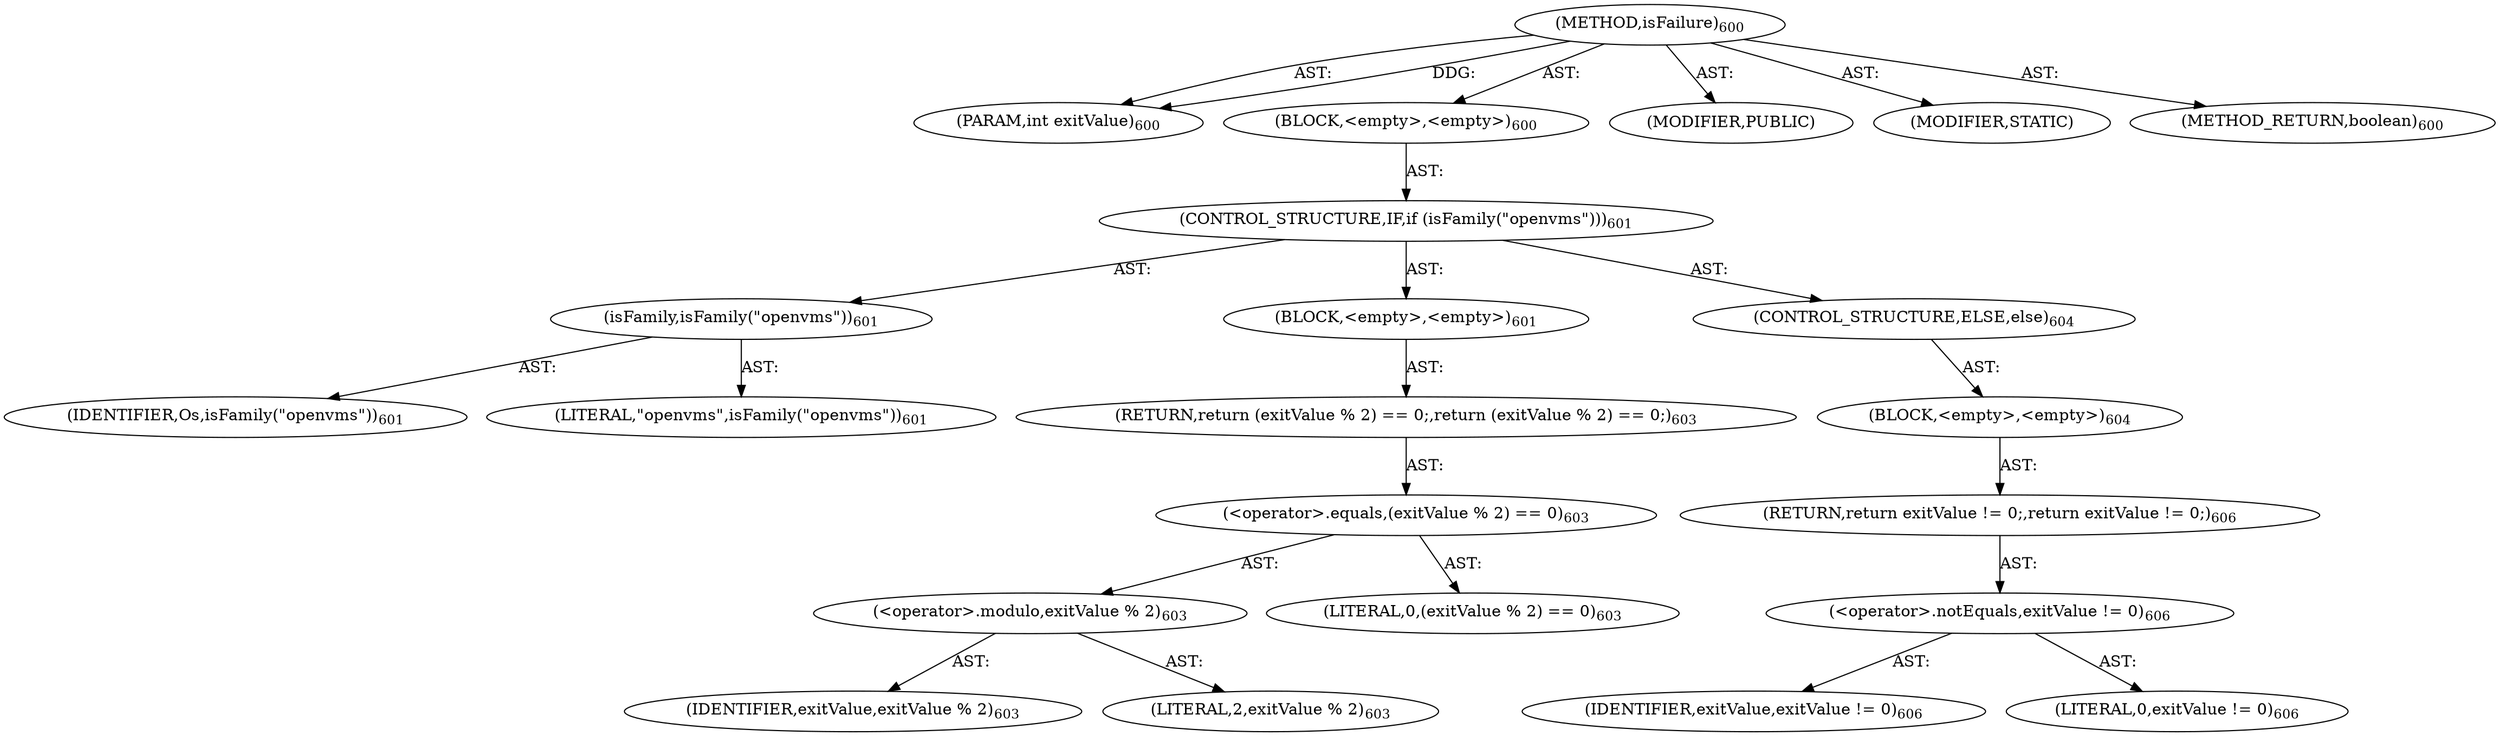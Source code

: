 digraph "isFailure" {  
"111669149718" [label = <(METHOD,isFailure)<SUB>600</SUB>> ]
"115964117048" [label = <(PARAM,int exitValue)<SUB>600</SUB>> ]
"25769803854" [label = <(BLOCK,&lt;empty&gt;,&lt;empty&gt;)<SUB>600</SUB>> ]
"47244640307" [label = <(CONTROL_STRUCTURE,IF,if (isFamily(&quot;openvms&quot;)))<SUB>601</SUB>> ]
"30064771309" [label = <(isFamily,isFamily(&quot;openvms&quot;))<SUB>601</SUB>> ]
"68719476937" [label = <(IDENTIFIER,Os,isFamily(&quot;openvms&quot;))<SUB>601</SUB>> ]
"90194313282" [label = <(LITERAL,&quot;openvms&quot;,isFamily(&quot;openvms&quot;))<SUB>601</SUB>> ]
"25769803855" [label = <(BLOCK,&lt;empty&gt;,&lt;empty&gt;)<SUB>601</SUB>> ]
"146028888083" [label = <(RETURN,return (exitValue % 2) == 0;,return (exitValue % 2) == 0;)<SUB>603</SUB>> ]
"30064771310" [label = <(&lt;operator&gt;.equals,(exitValue % 2) == 0)<SUB>603</SUB>> ]
"30064771311" [label = <(&lt;operator&gt;.modulo,exitValue % 2)<SUB>603</SUB>> ]
"68719476938" [label = <(IDENTIFIER,exitValue,exitValue % 2)<SUB>603</SUB>> ]
"90194313283" [label = <(LITERAL,2,exitValue % 2)<SUB>603</SUB>> ]
"90194313284" [label = <(LITERAL,0,(exitValue % 2) == 0)<SUB>603</SUB>> ]
"47244640308" [label = <(CONTROL_STRUCTURE,ELSE,else)<SUB>604</SUB>> ]
"25769803856" [label = <(BLOCK,&lt;empty&gt;,&lt;empty&gt;)<SUB>604</SUB>> ]
"146028888084" [label = <(RETURN,return exitValue != 0;,return exitValue != 0;)<SUB>606</SUB>> ]
"30064771312" [label = <(&lt;operator&gt;.notEquals,exitValue != 0)<SUB>606</SUB>> ]
"68719476939" [label = <(IDENTIFIER,exitValue,exitValue != 0)<SUB>606</SUB>> ]
"90194313285" [label = <(LITERAL,0,exitValue != 0)<SUB>606</SUB>> ]
"133143986242" [label = <(MODIFIER,PUBLIC)> ]
"133143986243" [label = <(MODIFIER,STATIC)> ]
"128849018902" [label = <(METHOD_RETURN,boolean)<SUB>600</SUB>> ]
  "111669149718" -> "115964117048"  [ label = "AST: "] 
  "111669149718" -> "25769803854"  [ label = "AST: "] 
  "111669149718" -> "133143986242"  [ label = "AST: "] 
  "111669149718" -> "133143986243"  [ label = "AST: "] 
  "111669149718" -> "128849018902"  [ label = "AST: "] 
  "25769803854" -> "47244640307"  [ label = "AST: "] 
  "47244640307" -> "30064771309"  [ label = "AST: "] 
  "47244640307" -> "25769803855"  [ label = "AST: "] 
  "47244640307" -> "47244640308"  [ label = "AST: "] 
  "30064771309" -> "68719476937"  [ label = "AST: "] 
  "30064771309" -> "90194313282"  [ label = "AST: "] 
  "25769803855" -> "146028888083"  [ label = "AST: "] 
  "146028888083" -> "30064771310"  [ label = "AST: "] 
  "30064771310" -> "30064771311"  [ label = "AST: "] 
  "30064771310" -> "90194313284"  [ label = "AST: "] 
  "30064771311" -> "68719476938"  [ label = "AST: "] 
  "30064771311" -> "90194313283"  [ label = "AST: "] 
  "47244640308" -> "25769803856"  [ label = "AST: "] 
  "25769803856" -> "146028888084"  [ label = "AST: "] 
  "146028888084" -> "30064771312"  [ label = "AST: "] 
  "30064771312" -> "68719476939"  [ label = "AST: "] 
  "30064771312" -> "90194313285"  [ label = "AST: "] 
  "111669149718" -> "115964117048"  [ label = "DDG: "] 
}
